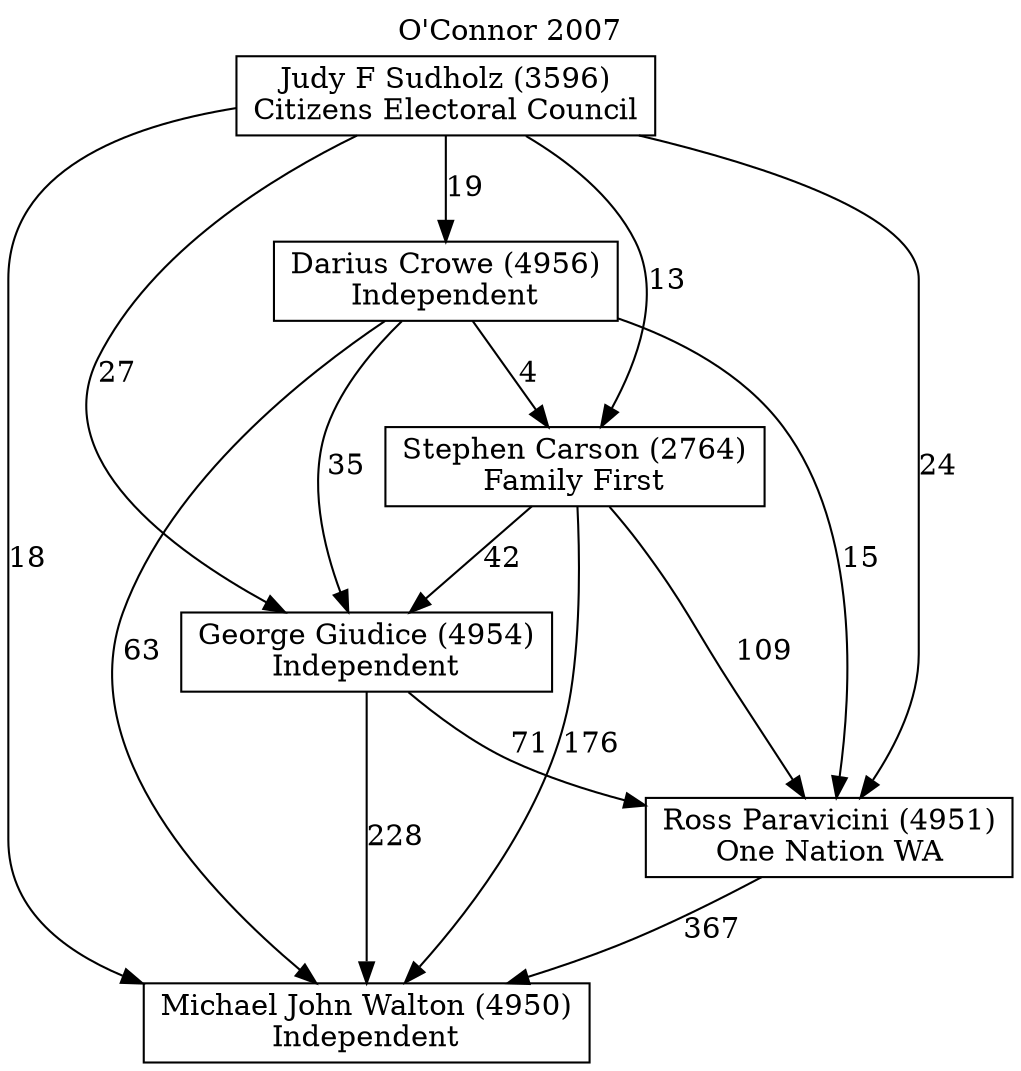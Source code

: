 // House preference flow
digraph "Michael John Walton (4950)_O'Connor_2007" {
	graph [label="O'Connor 2007" labelloc=t mclimit=10]
	node [shape=box]
	"Darius Crowe (4956)" [label="Darius Crowe (4956)
Independent"]
	"George Giudice (4954)" [label="George Giudice (4954)
Independent"]
	"Judy F Sudholz (3596)" [label="Judy F Sudholz (3596)
Citizens Electoral Council"]
	"Michael John Walton (4950)" [label="Michael John Walton (4950)
Independent"]
	"Ross Paravicini (4951)" [label="Ross Paravicini (4951)
One Nation WA"]
	"Stephen Carson (2764)" [label="Stephen Carson (2764)
Family First"]
	"Darius Crowe (4956)" -> "George Giudice (4954)" [label=35]
	"Darius Crowe (4956)" -> "Michael John Walton (4950)" [label=63]
	"Darius Crowe (4956)" -> "Ross Paravicini (4951)" [label=15]
	"Darius Crowe (4956)" -> "Stephen Carson (2764)" [label=4]
	"George Giudice (4954)" -> "Michael John Walton (4950)" [label=228]
	"George Giudice (4954)" -> "Ross Paravicini (4951)" [label=71]
	"Judy F Sudholz (3596)" -> "Darius Crowe (4956)" [label=19]
	"Judy F Sudholz (3596)" -> "George Giudice (4954)" [label=27]
	"Judy F Sudholz (3596)" -> "Michael John Walton (4950)" [label=18]
	"Judy F Sudholz (3596)" -> "Ross Paravicini (4951)" [label=24]
	"Judy F Sudholz (3596)" -> "Stephen Carson (2764)" [label=13]
	"Ross Paravicini (4951)" -> "Michael John Walton (4950)" [label=367]
	"Stephen Carson (2764)" -> "George Giudice (4954)" [label=42]
	"Stephen Carson (2764)" -> "Michael John Walton (4950)" [label=176]
	"Stephen Carson (2764)" -> "Ross Paravicini (4951)" [label=109]
}
